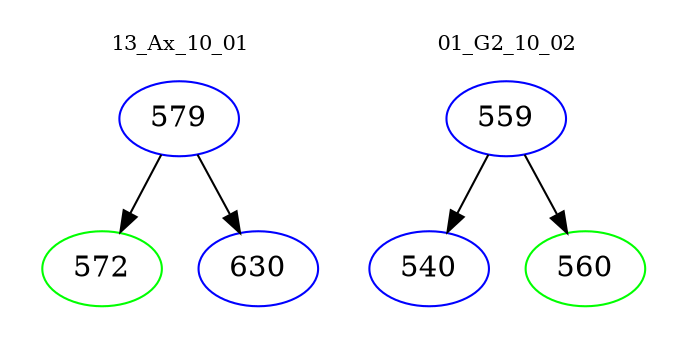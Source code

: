 digraph{
subgraph cluster_0 {
color = white
label = "13_Ax_10_01";
fontsize=10;
T0_579 [label="579", color="blue"]
T0_579 -> T0_572 [color="black"]
T0_572 [label="572", color="green"]
T0_579 -> T0_630 [color="black"]
T0_630 [label="630", color="blue"]
}
subgraph cluster_1 {
color = white
label = "01_G2_10_02";
fontsize=10;
T1_559 [label="559", color="blue"]
T1_559 -> T1_540 [color="black"]
T1_540 [label="540", color="blue"]
T1_559 -> T1_560 [color="black"]
T1_560 [label="560", color="green"]
}
}
